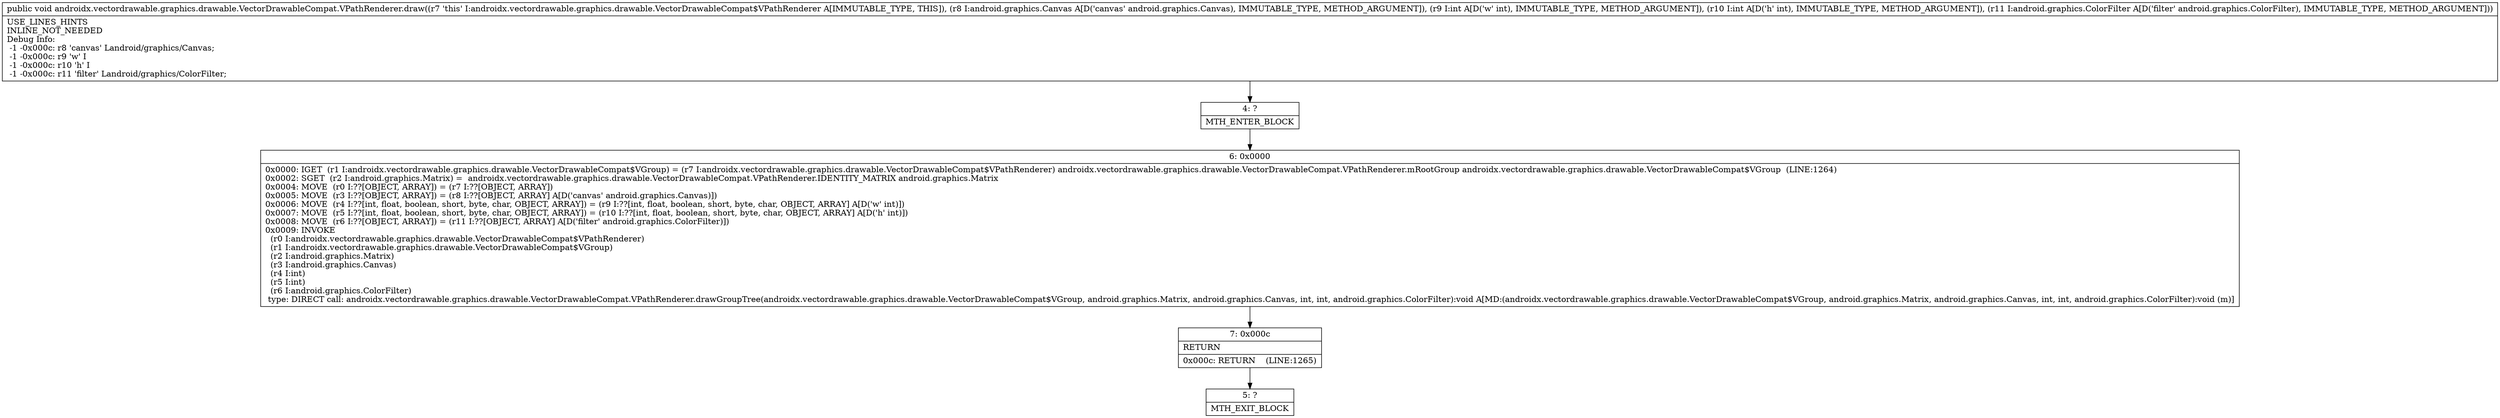 digraph "CFG forandroidx.vectordrawable.graphics.drawable.VectorDrawableCompat.VPathRenderer.draw(Landroid\/graphics\/Canvas;IILandroid\/graphics\/ColorFilter;)V" {
Node_4 [shape=record,label="{4\:\ ?|MTH_ENTER_BLOCK\l}"];
Node_6 [shape=record,label="{6\:\ 0x0000|0x0000: IGET  (r1 I:androidx.vectordrawable.graphics.drawable.VectorDrawableCompat$VGroup) = (r7 I:androidx.vectordrawable.graphics.drawable.VectorDrawableCompat$VPathRenderer) androidx.vectordrawable.graphics.drawable.VectorDrawableCompat.VPathRenderer.mRootGroup androidx.vectordrawable.graphics.drawable.VectorDrawableCompat$VGroup  (LINE:1264)\l0x0002: SGET  (r2 I:android.graphics.Matrix) =  androidx.vectordrawable.graphics.drawable.VectorDrawableCompat.VPathRenderer.IDENTITY_MATRIX android.graphics.Matrix \l0x0004: MOVE  (r0 I:??[OBJECT, ARRAY]) = (r7 I:??[OBJECT, ARRAY]) \l0x0005: MOVE  (r3 I:??[OBJECT, ARRAY]) = (r8 I:??[OBJECT, ARRAY] A[D('canvas' android.graphics.Canvas)]) \l0x0006: MOVE  (r4 I:??[int, float, boolean, short, byte, char, OBJECT, ARRAY]) = (r9 I:??[int, float, boolean, short, byte, char, OBJECT, ARRAY] A[D('w' int)]) \l0x0007: MOVE  (r5 I:??[int, float, boolean, short, byte, char, OBJECT, ARRAY]) = (r10 I:??[int, float, boolean, short, byte, char, OBJECT, ARRAY] A[D('h' int)]) \l0x0008: MOVE  (r6 I:??[OBJECT, ARRAY]) = (r11 I:??[OBJECT, ARRAY] A[D('filter' android.graphics.ColorFilter)]) \l0x0009: INVOKE  \l  (r0 I:androidx.vectordrawable.graphics.drawable.VectorDrawableCompat$VPathRenderer)\l  (r1 I:androidx.vectordrawable.graphics.drawable.VectorDrawableCompat$VGroup)\l  (r2 I:android.graphics.Matrix)\l  (r3 I:android.graphics.Canvas)\l  (r4 I:int)\l  (r5 I:int)\l  (r6 I:android.graphics.ColorFilter)\l type: DIRECT call: androidx.vectordrawable.graphics.drawable.VectorDrawableCompat.VPathRenderer.drawGroupTree(androidx.vectordrawable.graphics.drawable.VectorDrawableCompat$VGroup, android.graphics.Matrix, android.graphics.Canvas, int, int, android.graphics.ColorFilter):void A[MD:(androidx.vectordrawable.graphics.drawable.VectorDrawableCompat$VGroup, android.graphics.Matrix, android.graphics.Canvas, int, int, android.graphics.ColorFilter):void (m)]\l}"];
Node_7 [shape=record,label="{7\:\ 0x000c|RETURN\l|0x000c: RETURN    (LINE:1265)\l}"];
Node_5 [shape=record,label="{5\:\ ?|MTH_EXIT_BLOCK\l}"];
MethodNode[shape=record,label="{public void androidx.vectordrawable.graphics.drawable.VectorDrawableCompat.VPathRenderer.draw((r7 'this' I:androidx.vectordrawable.graphics.drawable.VectorDrawableCompat$VPathRenderer A[IMMUTABLE_TYPE, THIS]), (r8 I:android.graphics.Canvas A[D('canvas' android.graphics.Canvas), IMMUTABLE_TYPE, METHOD_ARGUMENT]), (r9 I:int A[D('w' int), IMMUTABLE_TYPE, METHOD_ARGUMENT]), (r10 I:int A[D('h' int), IMMUTABLE_TYPE, METHOD_ARGUMENT]), (r11 I:android.graphics.ColorFilter A[D('filter' android.graphics.ColorFilter), IMMUTABLE_TYPE, METHOD_ARGUMENT]))  | USE_LINES_HINTS\lINLINE_NOT_NEEDED\lDebug Info:\l  \-1 \-0x000c: r8 'canvas' Landroid\/graphics\/Canvas;\l  \-1 \-0x000c: r9 'w' I\l  \-1 \-0x000c: r10 'h' I\l  \-1 \-0x000c: r11 'filter' Landroid\/graphics\/ColorFilter;\l}"];
MethodNode -> Node_4;Node_4 -> Node_6;
Node_6 -> Node_7;
Node_7 -> Node_5;
}

